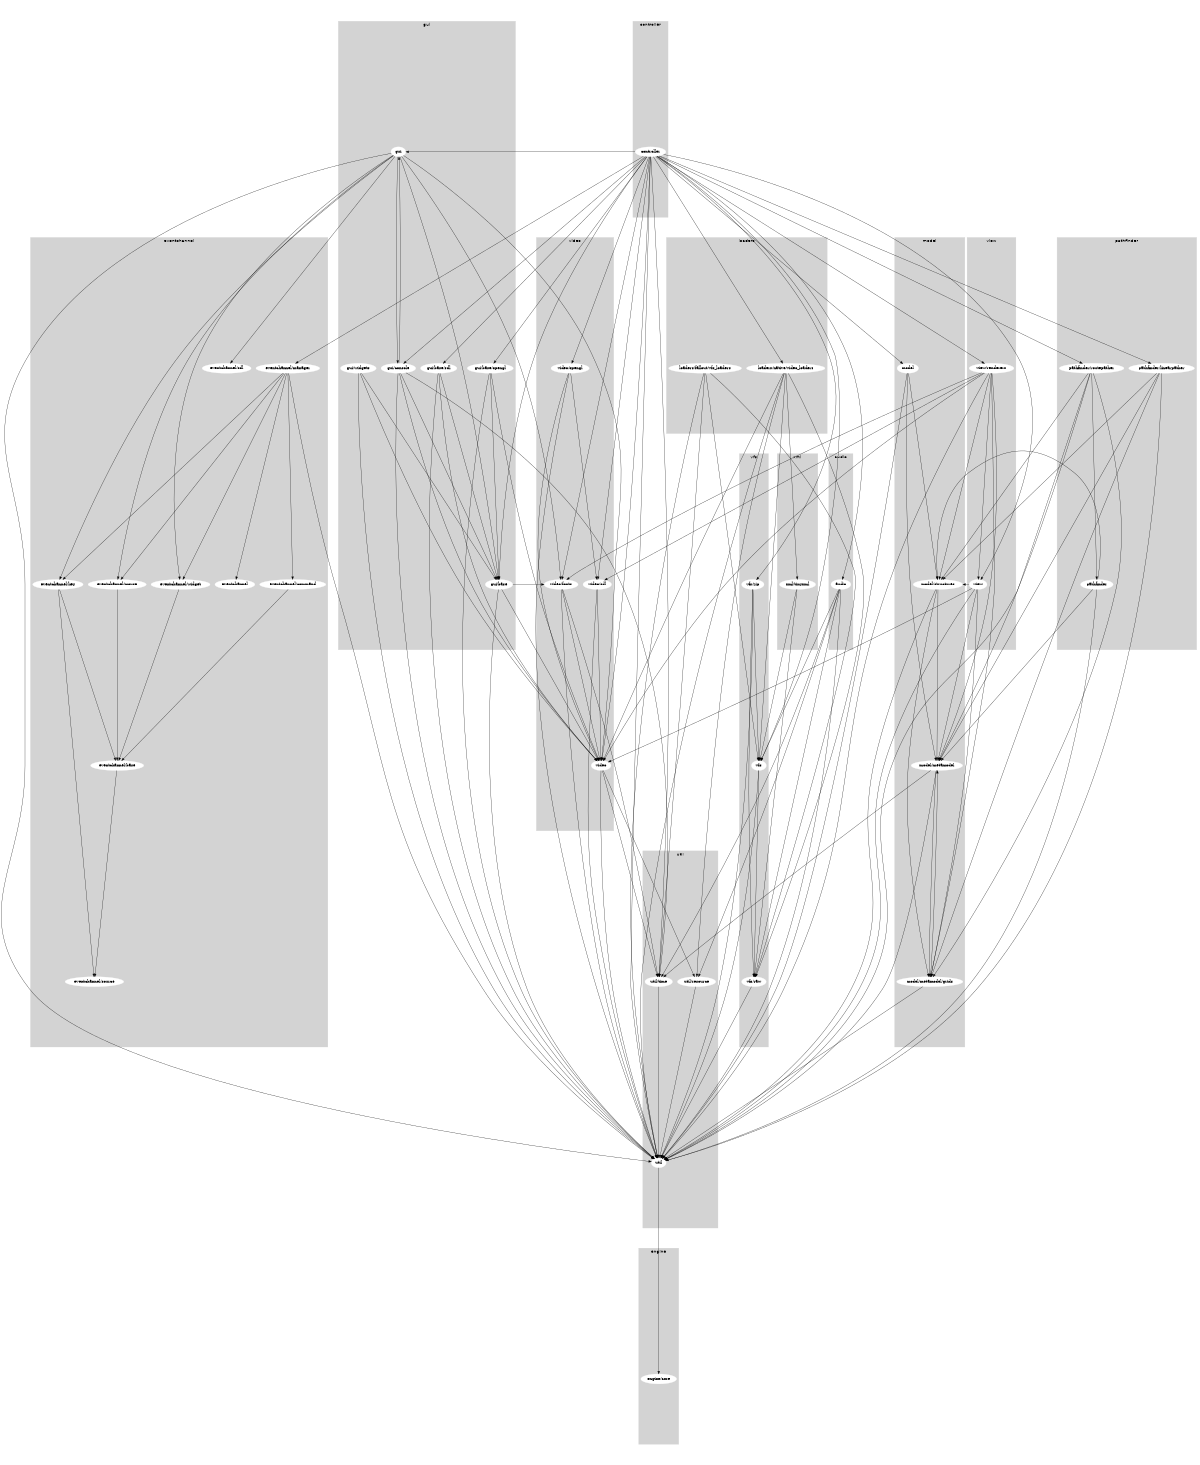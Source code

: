 digraph "source tree" {
    overlap=scale;
    size="8,10";
    ratio="fill";
    fontsize="16";
    fontname="Helvetica";
    clusterrank="local";
subgraph cluster_0 {
    style=filled;
    color=lightgrey;
    node [style=filled,color=white];
    "audio"
    label = "audio";
}
subgraph cluster_1 {
    style=filled;
    color=lightgrey;
    node [style=filled,color=white];
    "controller"
    label = "controller";
}
subgraph cluster_2 {
    style=filled;
    color=lightgrey;
    node [style=filled,color=white];
    "engine/core"
    label = "engine";
}
subgraph cluster_3 {
    style=filled;
    color=lightgrey;
    node [style=filled,color=white];
    "eventchannel"; "eventchannel/base"; "eventchannel/command"; "eventchannel/key"; "eventchannel/manager"; "eventchannel/mouse"; "eventchannel/sdl"; "eventchannel/source"; "eventchannel/widget"
    label = "eventchannel";
}
subgraph cluster_4 {
    style=filled;
    color=lightgrey;
    node [style=filled,color=white];
    "gui"; "gui/base"; "gui/base/opengl"; "gui/base/sdl"; "gui/console"; "gui/widgets"
    label = "gui";
}
subgraph cluster_5 {
    style=filled;
    color=lightgrey;
    node [style=filled,color=white];
    "loaders/fallout/vfs_loaders"; "loaders/native/video_loaders"
    label = "loaders";
}
subgraph cluster_6 {
    style=filled;
    color=lightgrey;
    node [style=filled,color=white];
    "model"; "model/metamodel"; "model/metamodel/grids"; "model/structures"
    label = "model";
}
subgraph cluster_7 {
    style=filled;
    color=lightgrey;
    node [style=filled,color=white];
    "pathfinder"; "pathfinder/linearpather"; "pathfinder/routepather"
    label = "pathfinder";
}
subgraph cluster_8 {
    style=filled;
    color=lightgrey;
    node [style=filled,color=white];
    "util"; "util/resource"; "util/time"
    label = "util";
}
subgraph cluster_9 {
    style=filled;
    color=lightgrey;
    node [style=filled,color=white];
    "vfs"; "vfs/raw"; "vfs/zip"
    label = "vfs";
}
subgraph cluster_10 {
    style=filled;
    color=lightgrey;
    node [style=filled,color=white];
    "video"; "video/fonts"; "video/opengl"; "video/sdl"
    label = "video";
}
subgraph cluster_11 {
    style=filled;
    color=lightgrey;
    node [style=filled,color=white];
    "view"; "view/renderers"
    label = "view";
}
subgraph cluster_12 {
    style=filled;
    color=lightgrey;
    node [style=filled,color=white];
    "xml/tinyxml"
    label = "xml";
}
    "audio" -> "util"
    "audio" -> "util/resource"
    "audio" -> "util/time"
    "audio" -> "vfs"
    "audio" -> "vfs/raw"
    "controller" -> "audio"
    "controller" -> "eventchannel/manager"
    "controller" -> "gui"
    "controller" -> "gui/base"
    "controller" -> "gui/base/opengl"
    "controller" -> "gui/base/sdl"
    "controller" -> "gui/console"
    "controller" -> "loaders/native/video_loaders"
    "controller" -> "model"
    "controller" -> "pathfinder/linearpather"
    "controller" -> "pathfinder/routepather"
    "controller" -> "util"
    "controller" -> "util/time"
    "controller" -> "vfs"
    "controller" -> "vfs/zip"
    "controller" -> "video"
    "controller" -> "video/fonts"
    "controller" -> "video/opengl"
    "controller" -> "video/sdl"
    "controller" -> "view"
    "controller" -> "view/renderers"
    "eventchannel/base" -> "eventchannel/source"
    "eventchannel/command" -> "eventchannel/base"
    "eventchannel/key" -> "eventchannel/base"
    "eventchannel/key" -> "eventchannel/source"
    "eventchannel/manager" -> "eventchannel"
    "eventchannel/manager" -> "eventchannel/command"
    "eventchannel/manager" -> "eventchannel/key"
    "eventchannel/manager" -> "eventchannel/mouse"
    "eventchannel/manager" -> "eventchannel/widget"
    "eventchannel/manager" -> "util"
    "eventchannel/mouse" -> "eventchannel/base"
    "eventchannel/widget" -> "eventchannel/base"
    "gui" -> "eventchannel/key"
    "gui" -> "eventchannel/mouse"
    "gui" -> "eventchannel/sdl"
    "gui" -> "eventchannel/widget"
    "gui" -> "gui/base"
    "gui" -> "gui/console"
    "gui" -> "util"
    "gui" -> "video"
    "gui" -> "video/fonts"
    "gui/base" -> "util"
    "gui/base" -> "video"
    "gui/base" -> "video/fonts"
    "gui/base/opengl" -> "gui/base"
    "gui/base/opengl" -> "util"
    "gui/base/opengl" -> "video"
    "gui/base/sdl" -> "gui/base"
    "gui/base/sdl" -> "util"
    "gui/base/sdl" -> "video"
    "gui/console" -> "gui"
    "gui/console" -> "gui/base"
    "gui/console" -> "util"
    "gui/console" -> "util/time"
    "gui/console" -> "video"
    "gui/widgets" -> "gui/base"
    "gui/widgets" -> "util"
    "gui/widgets" -> "video"
    "loaders/fallout/vfs_loaders" -> "util"
    "loaders/fallout/vfs_loaders" -> "util/time"
    "loaders/fallout/vfs_loaders" -> "vfs"
    "loaders/fallout/vfs_loaders" -> "vfs/raw"
    "loaders/native/video_loaders" -> "util"
    "loaders/native/video_loaders" -> "util/resource"
    "loaders/native/video_loaders" -> "vfs"
    "loaders/native/video_loaders" -> "vfs/raw"
    "loaders/native/video_loaders" -> "video"
    "loaders/native/video_loaders" -> "xml/tinyxml"
    "model" -> "model/metamodel"
    "model" -> "model/structures"
    "model" -> "util"
    "model/metamodel" -> "model/metamodel/grids"
    "model/metamodel" -> "util"
    "model/metamodel" -> "util/time"
    "model/metamodel/grids" -> "model/metamodel"
    "model/metamodel/grids" -> "util"
    "model/structures" -> "model/metamodel"
    "model/structures" -> "model/metamodel/grids"
    "model/structures" -> "util"
    "pathfinder" -> "model/metamodel"
    "pathfinder" -> "model/structures"
    "pathfinder" -> "util"
    "pathfinder/linearpather" -> "model/metamodel"
    "pathfinder/linearpather" -> "model/metamodel/grids"
    "pathfinder/linearpather" -> "model/structures"
    "pathfinder/linearpather" -> "util"
    "pathfinder/routepather" -> "model/metamodel"
    "pathfinder/routepather" -> "model/metamodel/grids"
    "pathfinder/routepather" -> "model/structures"
    "pathfinder/routepather" -> "pathfinder"
    "pathfinder/routepather" -> "util"
    "util" -> "engine/core"
    "util/resource" -> "util"
    "util/time" -> "util"
    "vfs" -> "util"
    "vfs" -> "vfs/raw"
    "vfs/raw" -> "util"
    "vfs/zip" -> "util"
    "vfs/zip" -> "vfs"
    "vfs/zip" -> "vfs/raw"
    "video" -> "util"
    "video" -> "util/resource"
    "video" -> "util/time"
    "video/fonts" -> "util"
    "video/fonts" -> "util/time"
    "video/fonts" -> "video"
    "video/opengl" -> "util"
    "video/opengl" -> "video"
    "video/opengl" -> "video/sdl"
    "video/sdl" -> "util"
    "video/sdl" -> "video"
    "view" -> "model/metamodel"
    "view" -> "model/metamodel/grids"
    "view" -> "model/structures"
    "view" -> "util"
    "view" -> "video"
    "view/renderers" -> "model/metamodel"
    "view/renderers" -> "model/metamodel/grids"
    "view/renderers" -> "model/structures"
    "view/renderers" -> "util"
    "view/renderers" -> "video"
    "view/renderers" -> "video/fonts"
    "view/renderers" -> "video/sdl"
    "view/renderers" -> "view"
    "xml/tinyxml" -> "vfs"
    "xml/tinyxml" -> "vfs/raw"
}